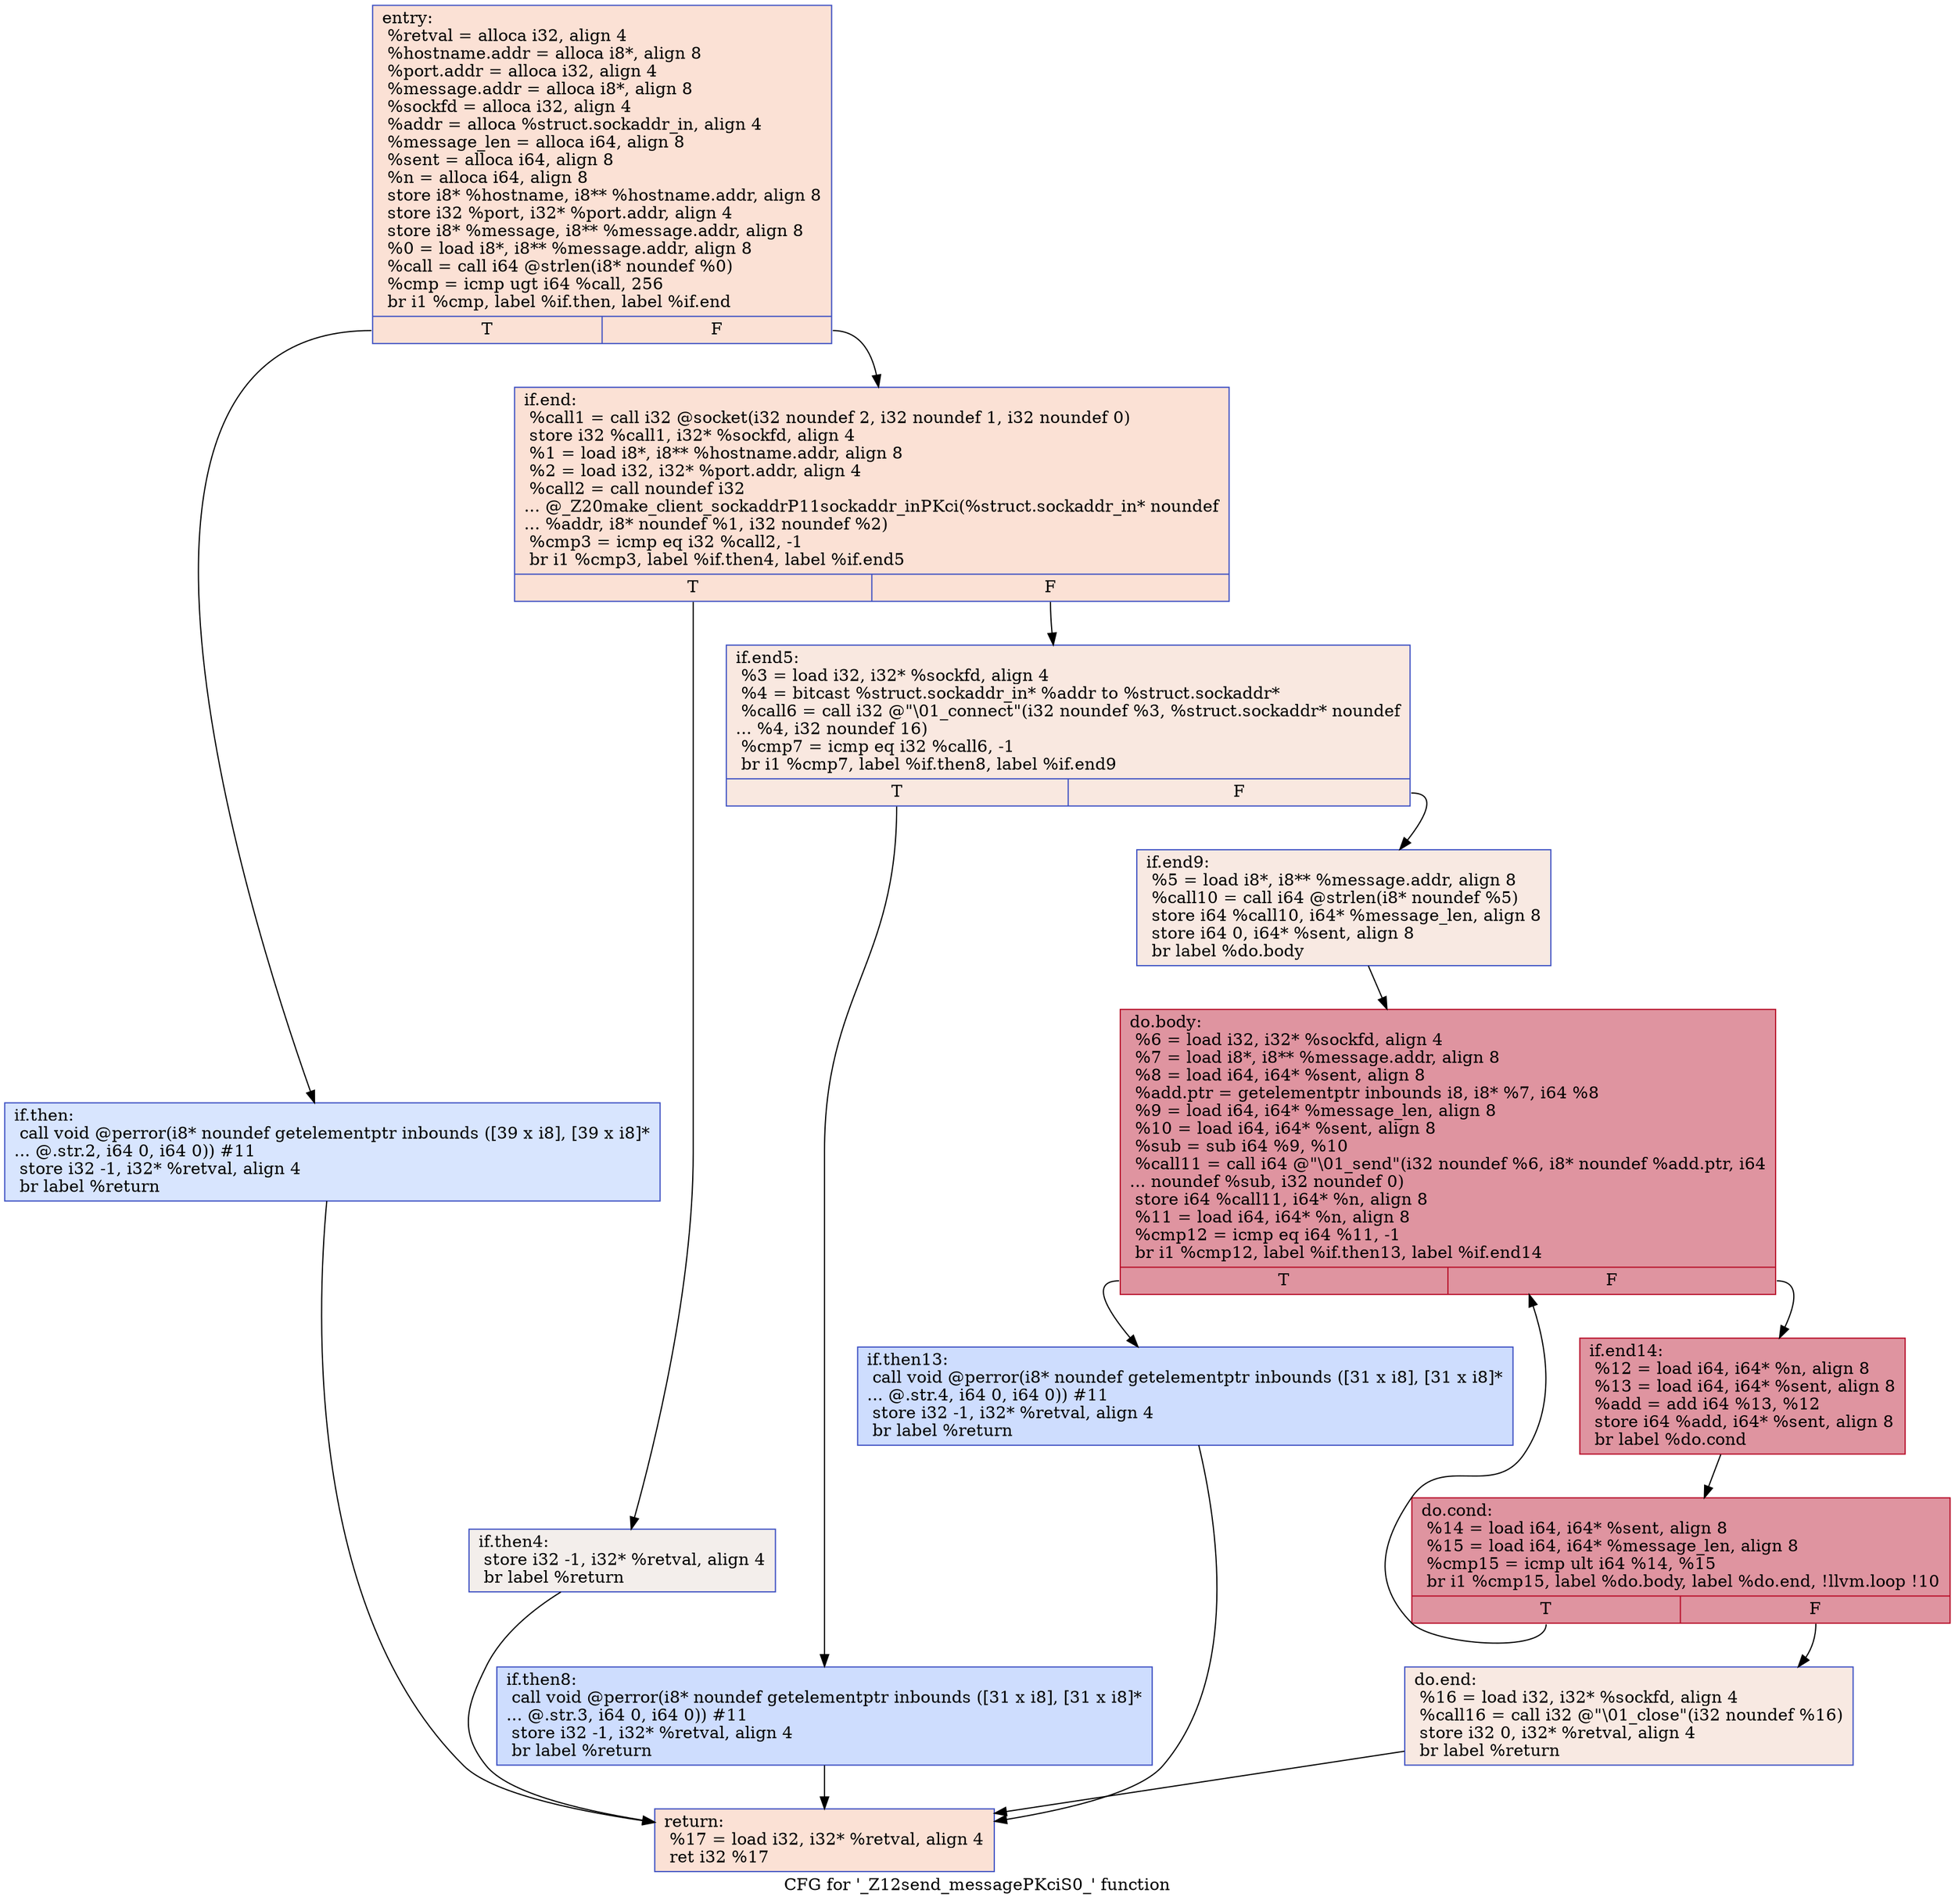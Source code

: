 digraph "CFG for '_Z12send_messagePKciS0_' function" {
	label="CFG for '_Z12send_messagePKciS0_' function";

	Node0x600003e79200 [shape=record,color="#3d50c3ff", style=filled, fillcolor="#f7bca170",label="{entry:\l  %retval = alloca i32, align 4\l  %hostname.addr = alloca i8*, align 8\l  %port.addr = alloca i32, align 4\l  %message.addr = alloca i8*, align 8\l  %sockfd = alloca i32, align 4\l  %addr = alloca %struct.sockaddr_in, align 4\l  %message_len = alloca i64, align 8\l  %sent = alloca i64, align 8\l  %n = alloca i64, align 8\l  store i8* %hostname, i8** %hostname.addr, align 8\l  store i32 %port, i32* %port.addr, align 4\l  store i8* %message, i8** %message.addr, align 8\l  %0 = load i8*, i8** %message.addr, align 8\l  %call = call i64 @strlen(i8* noundef %0)\l  %cmp = icmp ugt i64 %call, 256\l  br i1 %cmp, label %if.then, label %if.end\l|{<s0>T|<s1>F}}"];
	Node0x600003e79200:s0 -> Node0x600003e79280;
	Node0x600003e79200:s1 -> Node0x600003e792c0;
	Node0x600003e79280 [shape=record,color="#3d50c3ff", style=filled, fillcolor="#a7c5fe70",label="{if.then:                                          \l  call void @perror(i8* noundef getelementptr inbounds ([39 x i8], [39 x i8]*\l... @.str.2, i64 0, i64 0)) #11\l  store i32 -1, i32* %retval, align 4\l  br label %return\l}"];
	Node0x600003e79280 -> Node0x600003e79340;
	Node0x600003e792c0 [shape=record,color="#3d50c3ff", style=filled, fillcolor="#f7bca170",label="{if.end:                                           \l  %call1 = call i32 @socket(i32 noundef 2, i32 noundef 1, i32 noundef 0)\l  store i32 %call1, i32* %sockfd, align 4\l  %1 = load i8*, i8** %hostname.addr, align 8\l  %2 = load i32, i32* %port.addr, align 4\l  %call2 = call noundef i32\l... @_Z20make_client_sockaddrP11sockaddr_inPKci(%struct.sockaddr_in* noundef\l... %addr, i8* noundef %1, i32 noundef %2)\l  %cmp3 = icmp eq i32 %call2, -1\l  br i1 %cmp3, label %if.then4, label %if.end5\l|{<s0>T|<s1>F}}"];
	Node0x600003e792c0:s0 -> Node0x600003e79400;
	Node0x600003e792c0:s1 -> Node0x600003e79440;
	Node0x600003e79400 [shape=record,color="#3d50c3ff", style=filled, fillcolor="#e5d8d170",label="{if.then4:                                         \l  store i32 -1, i32* %retval, align 4\l  br label %return\l}"];
	Node0x600003e79400 -> Node0x600003e79340;
	Node0x600003e79440 [shape=record,color="#3d50c3ff", style=filled, fillcolor="#f1ccb870",label="{if.end5:                                          \l  %3 = load i32, i32* %sockfd, align 4\l  %4 = bitcast %struct.sockaddr_in* %addr to %struct.sockaddr*\l  %call6 = call i32 @\"\\01_connect\"(i32 noundef %3, %struct.sockaddr* noundef\l... %4, i32 noundef 16)\l  %cmp7 = icmp eq i32 %call6, -1\l  br i1 %cmp7, label %if.then8, label %if.end9\l|{<s0>T|<s1>F}}"];
	Node0x600003e79440:s0 -> Node0x600003e79500;
	Node0x600003e79440:s1 -> Node0x600003e79540;
	Node0x600003e79500 [shape=record,color="#3d50c3ff", style=filled, fillcolor="#8fb1fe70",label="{if.then8:                                         \l  call void @perror(i8* noundef getelementptr inbounds ([31 x i8], [31 x i8]*\l... @.str.3, i64 0, i64 0)) #11\l  store i32 -1, i32* %retval, align 4\l  br label %return\l}"];
	Node0x600003e79500 -> Node0x600003e79340;
	Node0x600003e79540 [shape=record,color="#3d50c3ff", style=filled, fillcolor="#efcebd70",label="{if.end9:                                          \l  %5 = load i8*, i8** %message.addr, align 8\l  %call10 = call i64 @strlen(i8* noundef %5)\l  store i64 %call10, i64* %message_len, align 8\l  store i64 0, i64* %sent, align 8\l  br label %do.body\l}"];
	Node0x600003e79540 -> Node0x600003e79600;
	Node0x600003e79600 [shape=record,color="#b70d28ff", style=filled, fillcolor="#b70d2870",label="{do.body:                                          \l  %6 = load i32, i32* %sockfd, align 4\l  %7 = load i8*, i8** %message.addr, align 8\l  %8 = load i64, i64* %sent, align 8\l  %add.ptr = getelementptr inbounds i8, i8* %7, i64 %8\l  %9 = load i64, i64* %message_len, align 8\l  %10 = load i64, i64* %sent, align 8\l  %sub = sub i64 %9, %10\l  %call11 = call i64 @\"\\01_send\"(i32 noundef %6, i8* noundef %add.ptr, i64\l... noundef %sub, i32 noundef 0)\l  store i64 %call11, i64* %n, align 8\l  %11 = load i64, i64* %n, align 8\l  %cmp12 = icmp eq i64 %11, -1\l  br i1 %cmp12, label %if.then13, label %if.end14\l|{<s0>T|<s1>F}}"];
	Node0x600003e79600:s0 -> Node0x600003e79640;
	Node0x600003e79600:s1 -> Node0x600003e79680;
	Node0x600003e79640 [shape=record,color="#3d50c3ff", style=filled, fillcolor="#8fb1fe70",label="{if.then13:                                        \l  call void @perror(i8* noundef getelementptr inbounds ([31 x i8], [31 x i8]*\l... @.str.4, i64 0, i64 0)) #11\l  store i32 -1, i32* %retval, align 4\l  br label %return\l}"];
	Node0x600003e79640 -> Node0x600003e79340;
	Node0x600003e79680 [shape=record,color="#b70d28ff", style=filled, fillcolor="#b70d2870",label="{if.end14:                                         \l  %12 = load i64, i64* %n, align 8\l  %13 = load i64, i64* %sent, align 8\l  %add = add i64 %13, %12\l  store i64 %add, i64* %sent, align 8\l  br label %do.cond\l}"];
	Node0x600003e79680 -> Node0x600003e79700;
	Node0x600003e79700 [shape=record,color="#b70d28ff", style=filled, fillcolor="#b70d2870",label="{do.cond:                                          \l  %14 = load i64, i64* %sent, align 8\l  %15 = load i64, i64* %message_len, align 8\l  %cmp15 = icmp ult i64 %14, %15\l  br i1 %cmp15, label %do.body, label %do.end, !llvm.loop !10\l|{<s0>T|<s1>F}}"];
	Node0x600003e79700:s0 -> Node0x600003e79600;
	Node0x600003e79700:s1 -> Node0x600003e79740;
	Node0x600003e79740 [shape=record,color="#3d50c3ff", style=filled, fillcolor="#efcebd70",label="{do.end:                                           \l  %16 = load i32, i32* %sockfd, align 4\l  %call16 = call i32 @\"\\01_close\"(i32 noundef %16)\l  store i32 0, i32* %retval, align 4\l  br label %return\l}"];
	Node0x600003e79740 -> Node0x600003e79340;
	Node0x600003e79340 [shape=record,color="#3d50c3ff", style=filled, fillcolor="#f7bca170",label="{return:                                           \l  %17 = load i32, i32* %retval, align 4\l  ret i32 %17\l}"];
}
